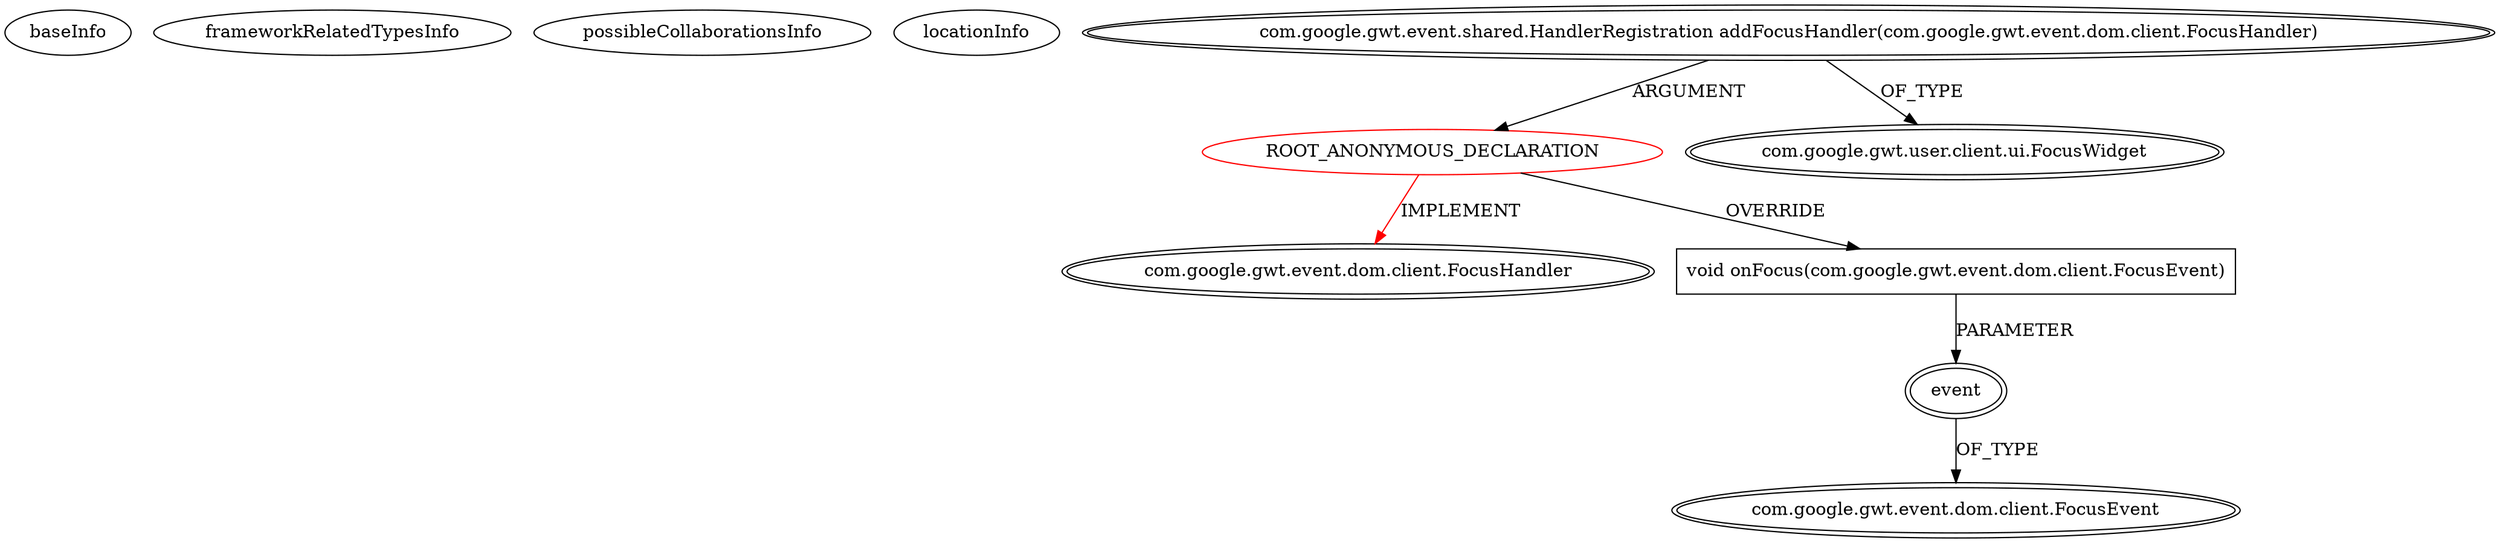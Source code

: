 digraph {
baseInfo[graphId=1043,category="extension_graph",isAnonymous=true,possibleRelation=false]
frameworkRelatedTypesInfo[0="com.google.gwt.event.dom.client.FocusHandler"]
possibleCollaborationsInfo[]
locationInfo[projectName="cbopp-gwt-taglist",filePath="/cbopp-gwt-taglist/gwt-taglist-master/src/main/java/com/virilis_software/gwt/taglist/client/comp/taglist/TagListView.java",contextSignature="void initInputText()",graphId="1043"]
0[label="ROOT_ANONYMOUS_DECLARATION",vertexType="ROOT_ANONYMOUS_DECLARATION",isFrameworkType=false,color=red]
1[label="com.google.gwt.event.dom.client.FocusHandler",vertexType="FRAMEWORK_INTERFACE_TYPE",isFrameworkType=true,peripheries=2]
2[label="com.google.gwt.event.shared.HandlerRegistration addFocusHandler(com.google.gwt.event.dom.client.FocusHandler)",vertexType="OUTSIDE_CALL",isFrameworkType=true,peripheries=2]
3[label="com.google.gwt.user.client.ui.FocusWidget",vertexType="FRAMEWORK_CLASS_TYPE",isFrameworkType=true,peripheries=2]
4[label="void onFocus(com.google.gwt.event.dom.client.FocusEvent)",vertexType="OVERRIDING_METHOD_DECLARATION",isFrameworkType=false,shape=box]
5[label="event",vertexType="PARAMETER_DECLARATION",isFrameworkType=true,peripheries=2]
6[label="com.google.gwt.event.dom.client.FocusEvent",vertexType="FRAMEWORK_CLASS_TYPE",isFrameworkType=true,peripheries=2]
0->1[label="IMPLEMENT",color=red]
2->0[label="ARGUMENT"]
2->3[label="OF_TYPE"]
0->4[label="OVERRIDE"]
5->6[label="OF_TYPE"]
4->5[label="PARAMETER"]
}
